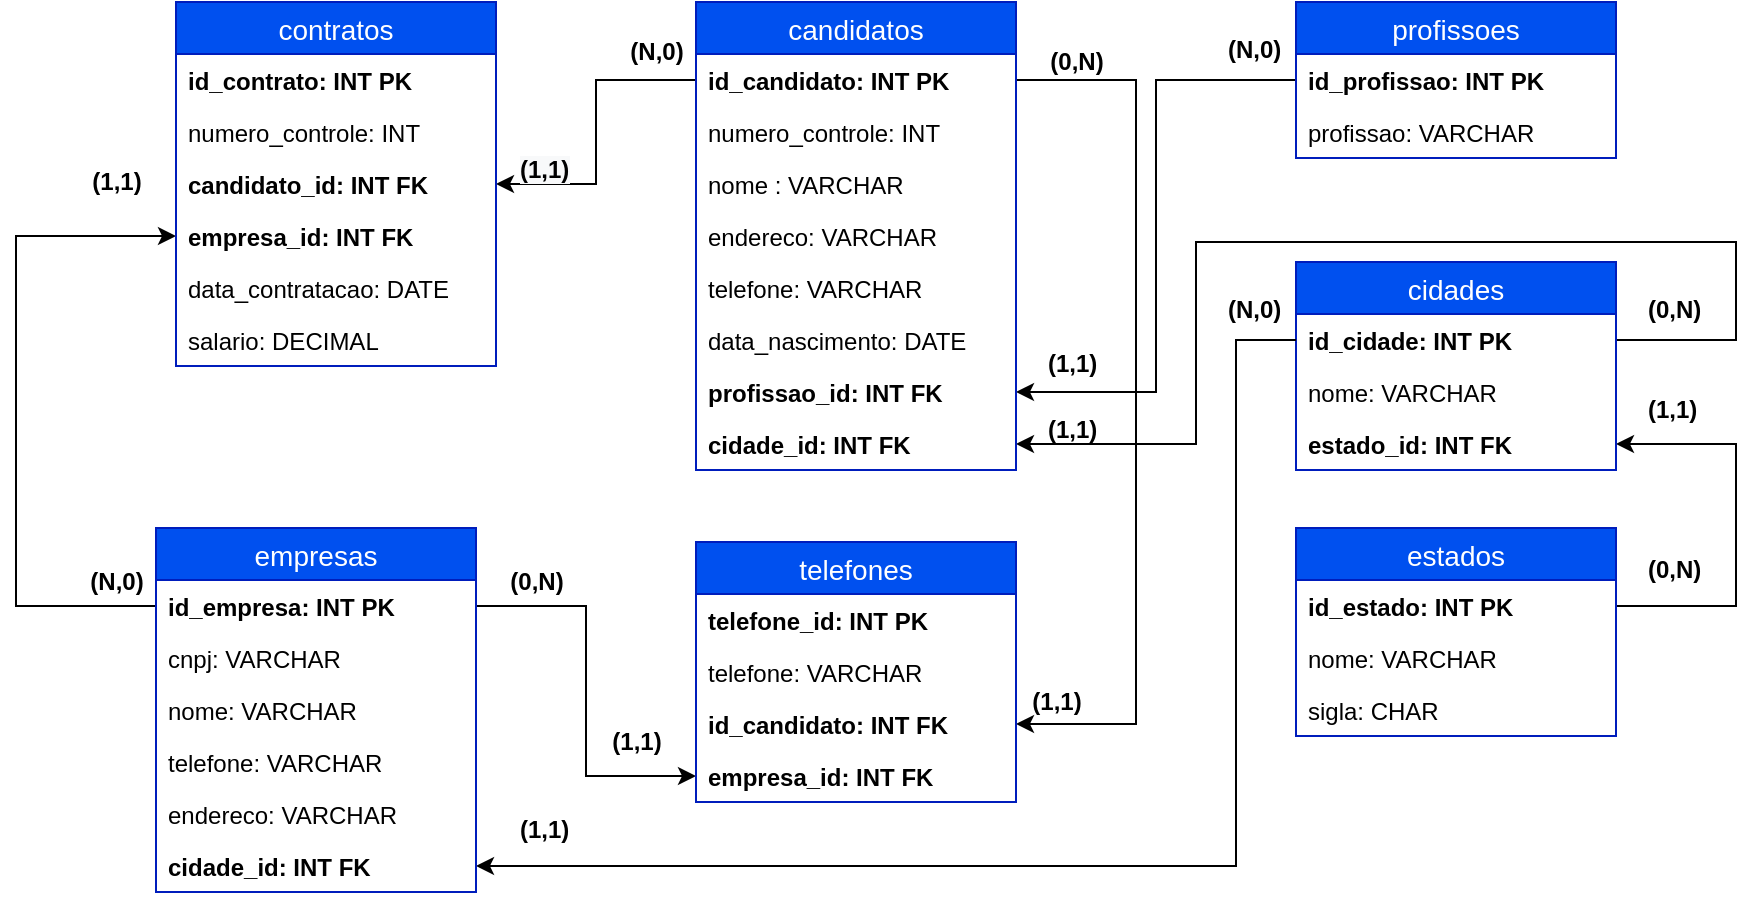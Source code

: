 <mxfile version="13.4.5" type="device"><diagram id="aK8bvTFHYtHFupmu8_Yt" name="Página-1"><mxGraphModel dx="1919" dy="494" grid="1" gridSize="10" guides="1" tooltips="1" connect="1" arrows="1" fold="1" page="1" pageScale="1" pageWidth="827" pageHeight="1169" math="0" shadow="0"><root><mxCell id="0"/><mxCell id="1" parent="0"/><mxCell id="PtxctF2BQXcvjFSIW_fI-15" style="edgeStyle=orthogonalEdgeStyle;rounded=0;orthogonalLoop=1;jettySize=auto;html=1;exitX=0;exitY=0.5;exitDx=0;exitDy=0;entryX=1;entryY=0.5;entryDx=0;entryDy=0;" parent="1" source="PtxctF2BQXcvjFSIW_fI-11" target="PtxctF2BQXcvjFSIW_fI-9" edge="1"><mxGeometry relative="1" as="geometry"/></mxCell><mxCell id="PtxctF2BQXcvjFSIW_fI-26" style="edgeStyle=orthogonalEdgeStyle;rounded=0;orthogonalLoop=1;jettySize=auto;html=1;exitX=0;exitY=0.5;exitDx=0;exitDy=0;entryX=1;entryY=0.5;entryDx=0;entryDy=0;" parent="1" source="PtxctF2BQXcvjFSIW_fI-2" target="PtxctF2BQXcvjFSIW_fI-24" edge="1"><mxGeometry relative="1" as="geometry"/></mxCell><mxCell id="PtxctF2BQXcvjFSIW_fI-28" style="edgeStyle=orthogonalEdgeStyle;rounded=0;orthogonalLoop=1;jettySize=auto;html=1;exitX=0;exitY=0.5;exitDx=0;exitDy=0;entryX=0;entryY=0.5;entryDx=0;entryDy=0;" parent="1" source="PtxctF2BQXcvjFSIW_fI-17" target="PtxctF2BQXcvjFSIW_fI-25" edge="1"><mxGeometry relative="1" as="geometry"><Array as="points"><mxPoint x="-70" y="422"/><mxPoint x="-70" y="237"/></Array></mxGeometry></mxCell><mxCell id="dlsezzdkpHJc6IQp5bOX-8" style="edgeStyle=orthogonalEdgeStyle;rounded=0;orthogonalLoop=1;jettySize=auto;html=1;exitX=1;exitY=0.5;exitDx=0;exitDy=0;entryX=0;entryY=0.5;entryDx=0;entryDy=0;" parent="1" source="PtxctF2BQXcvjFSIW_fI-17" target="dlsezzdkpHJc6IQp5bOX-7" edge="1"><mxGeometry relative="1" as="geometry"/></mxCell><mxCell id="dlsezzdkpHJc6IQp5bOX-9" style="edgeStyle=orthogonalEdgeStyle;rounded=0;orthogonalLoop=1;jettySize=auto;html=1;exitX=1;exitY=0.5;exitDx=0;exitDy=0;entryX=1;entryY=0.5;entryDx=0;entryDy=0;" parent="1" source="PtxctF2BQXcvjFSIW_fI-2" target="dlsezzdkpHJc6IQp5bOX-4" edge="1"><mxGeometry relative="1" as="geometry"><Array as="points"><mxPoint x="490" y="159"/><mxPoint x="490" y="481"/></Array></mxGeometry></mxCell><mxCell id="dlsezzdkpHJc6IQp5bOX-19" style="edgeStyle=orthogonalEdgeStyle;rounded=0;orthogonalLoop=1;jettySize=auto;html=1;exitX=1;exitY=0.5;exitDx=0;exitDy=0;entryX=1;entryY=0.5;entryDx=0;entryDy=0;" parent="1" source="dlsezzdkpHJc6IQp5bOX-15" target="dlsezzdkpHJc6IQp5bOX-18" edge="1"><mxGeometry relative="1" as="geometry"><Array as="points"><mxPoint x="790" y="422"/><mxPoint x="790" y="341"/></Array></mxGeometry></mxCell><mxCell id="dlsezzdkpHJc6IQp5bOX-21" style="edgeStyle=orthogonalEdgeStyle;rounded=0;orthogonalLoop=1;jettySize=auto;html=1;exitX=1;exitY=0.5;exitDx=0;exitDy=0;entryX=1;entryY=0.5;entryDx=0;entryDy=0;" parent="1" source="dlsezzdkpHJc6IQp5bOX-11" target="dlsezzdkpHJc6IQp5bOX-20" edge="1"><mxGeometry relative="1" as="geometry"><Array as="points"><mxPoint x="790" y="289"/><mxPoint x="790" y="240"/><mxPoint x="520" y="240"/><mxPoint x="520" y="341"/></Array></mxGeometry></mxCell><mxCell id="dlsezzdkpHJc6IQp5bOX-10" value="cidades" style="swimlane;fontStyle=0;childLayout=stackLayout;horizontal=1;startSize=26;horizontalStack=0;resizeParent=1;resizeParentMax=0;resizeLast=0;collapsible=1;marginBottom=0;align=center;fontSize=14;fillColor=#0050ef;strokeColor=#001DBC;fontColor=#ffffff;" parent="1" vertex="1"><mxGeometry x="570" y="250" width="160" height="104" as="geometry"/></mxCell><mxCell id="dlsezzdkpHJc6IQp5bOX-11" value="id_cidade: INT PK" style="text;strokeColor=none;fillColor=none;spacingLeft=4;spacingRight=4;overflow=hidden;rotatable=0;points=[[0,0.5],[1,0.5]];portConstraint=eastwest;fontSize=12;fontStyle=1" parent="dlsezzdkpHJc6IQp5bOX-10" vertex="1"><mxGeometry y="26" width="160" height="26" as="geometry"/></mxCell><mxCell id="dlsezzdkpHJc6IQp5bOX-12" value="nome: VARCHAR" style="text;strokeColor=none;fillColor=none;spacingLeft=4;spacingRight=4;overflow=hidden;rotatable=0;points=[[0,0.5],[1,0.5]];portConstraint=eastwest;fontSize=12;" parent="dlsezzdkpHJc6IQp5bOX-10" vertex="1"><mxGeometry y="52" width="160" height="26" as="geometry"/></mxCell><mxCell id="dlsezzdkpHJc6IQp5bOX-18" value="estado_id: INT FK" style="text;strokeColor=none;fillColor=none;spacingLeft=4;spacingRight=4;overflow=hidden;rotatable=0;points=[[0,0.5],[1,0.5]];portConstraint=eastwest;fontSize=12;fontStyle=1" parent="dlsezzdkpHJc6IQp5bOX-10" vertex="1"><mxGeometry y="78" width="160" height="26" as="geometry"/></mxCell><mxCell id="dlsezzdkpHJc6IQp5bOX-14" value="estados" style="swimlane;fontStyle=0;childLayout=stackLayout;horizontal=1;startSize=26;horizontalStack=0;resizeParent=1;resizeParentMax=0;resizeLast=0;collapsible=1;marginBottom=0;align=center;fontSize=14;fillColor=#0050ef;strokeColor=#001DBC;fontColor=#ffffff;" parent="1" vertex="1"><mxGeometry x="570" y="383" width="160" height="104" as="geometry"/></mxCell><mxCell id="dlsezzdkpHJc6IQp5bOX-15" value="id_estado: INT PK" style="text;strokeColor=none;fillColor=none;spacingLeft=4;spacingRight=4;overflow=hidden;rotatable=0;points=[[0,0.5],[1,0.5]];portConstraint=eastwest;fontSize=12;fontStyle=1" parent="dlsezzdkpHJc6IQp5bOX-14" vertex="1"><mxGeometry y="26" width="160" height="26" as="geometry"/></mxCell><mxCell id="dlsezzdkpHJc6IQp5bOX-16" value="nome: VARCHAR" style="text;strokeColor=none;fillColor=none;spacingLeft=4;spacingRight=4;overflow=hidden;rotatable=0;points=[[0,0.5],[1,0.5]];portConstraint=eastwest;fontSize=12;" parent="dlsezzdkpHJc6IQp5bOX-14" vertex="1"><mxGeometry y="52" width="160" height="26" as="geometry"/></mxCell><mxCell id="dlsezzdkpHJc6IQp5bOX-17" value="sigla: CHAR" style="text;strokeColor=none;fillColor=none;spacingLeft=4;spacingRight=4;overflow=hidden;rotatable=0;points=[[0,0.5],[1,0.5]];portConstraint=eastwest;fontSize=12;" parent="dlsezzdkpHJc6IQp5bOX-14" vertex="1"><mxGeometry y="78" width="160" height="26" as="geometry"/></mxCell><mxCell id="dlsezzdkpHJc6IQp5bOX-24" style="edgeStyle=orthogonalEdgeStyle;rounded=0;orthogonalLoop=1;jettySize=auto;html=1;exitX=0;exitY=0.5;exitDx=0;exitDy=0;entryX=1;entryY=0.5;entryDx=0;entryDy=0;" parent="1" source="dlsezzdkpHJc6IQp5bOX-11" target="dlsezzdkpHJc6IQp5bOX-23" edge="1"><mxGeometry relative="1" as="geometry"><Array as="points"><mxPoint x="540" y="289"/><mxPoint x="540" y="552"/></Array></mxGeometry></mxCell><mxCell id="814G5B3WRPgMuPZNx4rL-1" value="(0,N)" style="text;strokeColor=none;fillColor=none;spacingLeft=4;spacingRight=4;overflow=hidden;rotatable=0;points=[[0,0.5],[1,0.5]];portConstraint=eastwest;fontSize=12;fontStyle=1" parent="1" vertex="1"><mxGeometry x="740" y="390" width="40" height="30" as="geometry"/></mxCell><mxCell id="814G5B3WRPgMuPZNx4rL-2" value="(1,1)" style="text;strokeColor=none;fillColor=none;spacingLeft=4;spacingRight=4;overflow=hidden;rotatable=0;points=[[0,0.5],[1,0.5]];portConstraint=eastwest;fontSize=12;fontStyle=1" parent="1" vertex="1"><mxGeometry x="740" y="310" width="40" height="30" as="geometry"/></mxCell><mxCell id="PtxctF2BQXcvjFSIW_fI-1" value="candidatos" style="swimlane;fontStyle=0;childLayout=stackLayout;horizontal=1;startSize=26;horizontalStack=0;resizeParent=1;resizeParentMax=0;resizeLast=0;collapsible=1;marginBottom=0;align=center;fontSize=14;fillColor=#0050ef;strokeColor=#001DBC;fontColor=#ffffff;" parent="1" vertex="1"><mxGeometry x="270" y="120" width="160" height="234" as="geometry"/></mxCell><mxCell id="PtxctF2BQXcvjFSIW_fI-2" value="id_candidato: INT PK" style="text;strokeColor=none;fillColor=none;spacingLeft=4;spacingRight=4;overflow=hidden;rotatable=0;points=[[0,0.5],[1,0.5]];portConstraint=eastwest;fontSize=12;fontStyle=1" parent="PtxctF2BQXcvjFSIW_fI-1" vertex="1"><mxGeometry y="26" width="160" height="26" as="geometry"/></mxCell><mxCell id="PtxctF2BQXcvjFSIW_fI-3" value="numero_controle: INT" style="text;strokeColor=none;fillColor=none;spacingLeft=4;spacingRight=4;overflow=hidden;rotatable=0;points=[[0,0.5],[1,0.5]];portConstraint=eastwest;fontSize=12;" parent="PtxctF2BQXcvjFSIW_fI-1" vertex="1"><mxGeometry y="52" width="160" height="26" as="geometry"/></mxCell><mxCell id="PtxctF2BQXcvjFSIW_fI-4" value="nome : VARCHAR" style="text;strokeColor=none;fillColor=none;spacingLeft=4;spacingRight=4;overflow=hidden;rotatable=0;points=[[0,0.5],[1,0.5]];portConstraint=eastwest;fontSize=12;" parent="PtxctF2BQXcvjFSIW_fI-1" vertex="1"><mxGeometry y="78" width="160" height="26" as="geometry"/></mxCell><mxCell id="PtxctF2BQXcvjFSIW_fI-6" value="endereco: VARCHAR" style="text;strokeColor=none;fillColor=none;spacingLeft=4;spacingRight=4;overflow=hidden;rotatable=0;points=[[0,0.5],[1,0.5]];portConstraint=eastwest;fontSize=12;" parent="PtxctF2BQXcvjFSIW_fI-1" vertex="1"><mxGeometry y="104" width="160" height="26" as="geometry"/></mxCell><mxCell id="PtxctF2BQXcvjFSIW_fI-7" value="telefone: VARCHAR" style="text;strokeColor=none;fillColor=none;spacingLeft=4;spacingRight=4;overflow=hidden;rotatable=0;points=[[0,0.5],[1,0.5]];portConstraint=eastwest;fontSize=12;" parent="PtxctF2BQXcvjFSIW_fI-1" vertex="1"><mxGeometry y="130" width="160" height="26" as="geometry"/></mxCell><mxCell id="PtxctF2BQXcvjFSIW_fI-8" value="data_nascimento: DATE" style="text;strokeColor=none;fillColor=none;spacingLeft=4;spacingRight=4;overflow=hidden;rotatable=0;points=[[0,0.5],[1,0.5]];portConstraint=eastwest;fontSize=12;" parent="PtxctF2BQXcvjFSIW_fI-1" vertex="1"><mxGeometry y="156" width="160" height="26" as="geometry"/></mxCell><mxCell id="PtxctF2BQXcvjFSIW_fI-9" value="profissao_id: INT FK" style="text;strokeColor=none;fillColor=none;spacingLeft=4;spacingRight=4;overflow=hidden;rotatable=0;points=[[0,0.5],[1,0.5]];portConstraint=eastwest;fontSize=12;fontStyle=1" parent="PtxctF2BQXcvjFSIW_fI-1" vertex="1"><mxGeometry y="182" width="160" height="26" as="geometry"/></mxCell><mxCell id="dlsezzdkpHJc6IQp5bOX-20" value="cidade_id: INT FK" style="text;strokeColor=none;fillColor=none;spacingLeft=4;spacingRight=4;overflow=hidden;rotatable=0;points=[[0,0.5],[1,0.5]];portConstraint=eastwest;fontSize=12;fontStyle=1" parent="PtxctF2BQXcvjFSIW_fI-1" vertex="1"><mxGeometry y="208" width="160" height="26" as="geometry"/></mxCell><mxCell id="dlsezzdkpHJc6IQp5bOX-1" value="telefones" style="swimlane;fontStyle=0;childLayout=stackLayout;horizontal=1;startSize=26;horizontalStack=0;resizeParent=1;resizeParentMax=0;resizeLast=0;collapsible=1;marginBottom=0;align=center;fontSize=14;fillColor=#0050ef;strokeColor=#001DBC;fontColor=#ffffff;" parent="1" vertex="1"><mxGeometry x="270" y="390" width="160" height="130" as="geometry"/></mxCell><mxCell id="dlsezzdkpHJc6IQp5bOX-2" value="telefone_id: INT PK" style="text;strokeColor=none;fillColor=none;spacingLeft=4;spacingRight=4;overflow=hidden;rotatable=0;points=[[0,0.5],[1,0.5]];portConstraint=eastwest;fontSize=12;fontStyle=1" parent="dlsezzdkpHJc6IQp5bOX-1" vertex="1"><mxGeometry y="26" width="160" height="26" as="geometry"/></mxCell><mxCell id="dlsezzdkpHJc6IQp5bOX-3" value="telefone: VARCHAR" style="text;strokeColor=none;fillColor=none;spacingLeft=4;spacingRight=4;overflow=hidden;rotatable=0;points=[[0,0.5],[1,0.5]];portConstraint=eastwest;fontSize=12;" parent="dlsezzdkpHJc6IQp5bOX-1" vertex="1"><mxGeometry y="52" width="160" height="26" as="geometry"/></mxCell><mxCell id="dlsezzdkpHJc6IQp5bOX-4" value="id_candidato: INT FK" style="text;strokeColor=none;fillColor=none;spacingLeft=4;spacingRight=4;overflow=hidden;rotatable=0;points=[[0,0.5],[1,0.5]];portConstraint=eastwest;fontSize=12;fontStyle=1" parent="dlsezzdkpHJc6IQp5bOX-1" vertex="1"><mxGeometry y="78" width="160" height="26" as="geometry"/></mxCell><mxCell id="dlsezzdkpHJc6IQp5bOX-7" value="empresa_id: INT FK" style="text;strokeColor=none;fillColor=none;spacingLeft=4;spacingRight=4;overflow=hidden;rotatable=0;points=[[0,0.5],[1,0.5]];portConstraint=eastwest;fontSize=12;fontStyle=1" parent="dlsezzdkpHJc6IQp5bOX-1" vertex="1"><mxGeometry y="104" width="160" height="26" as="geometry"/></mxCell><mxCell id="PtxctF2BQXcvjFSIW_fI-10" value="profissoes" style="swimlane;fontStyle=0;childLayout=stackLayout;horizontal=1;startSize=26;horizontalStack=0;resizeParent=1;resizeParentMax=0;resizeLast=0;collapsible=1;marginBottom=0;align=center;fontSize=14;fillColor=#0050ef;strokeColor=#001DBC;fontColor=#ffffff;" parent="1" vertex="1"><mxGeometry x="570" y="120" width="160" height="78" as="geometry"/></mxCell><mxCell id="PtxctF2BQXcvjFSIW_fI-11" value="id_profissao: INT PK" style="text;strokeColor=none;fillColor=none;spacingLeft=4;spacingRight=4;overflow=hidden;rotatable=0;points=[[0,0.5],[1,0.5]];portConstraint=eastwest;fontSize=12;fontStyle=1" parent="PtxctF2BQXcvjFSIW_fI-10" vertex="1"><mxGeometry y="26" width="160" height="26" as="geometry"/></mxCell><mxCell id="PtxctF2BQXcvjFSIW_fI-12" value="profissao: VARCHAR" style="text;strokeColor=none;fillColor=none;spacingLeft=4;spacingRight=4;overflow=hidden;rotatable=0;points=[[0,0.5],[1,0.5]];portConstraint=eastwest;fontSize=12;" parent="PtxctF2BQXcvjFSIW_fI-10" vertex="1"><mxGeometry y="52" width="160" height="26" as="geometry"/></mxCell><mxCell id="814G5B3WRPgMuPZNx4rL-3" value="(N,0)" style="text;strokeColor=none;fillColor=none;spacingLeft=4;spacingRight=4;overflow=hidden;rotatable=0;points=[[0,0.5],[1,0.5]];portConstraint=eastwest;fontSize=12;fontStyle=1" parent="1" vertex="1"><mxGeometry x="530" y="260" width="40" height="30" as="geometry"/></mxCell><mxCell id="814G5B3WRPgMuPZNx4rL-4" value="(0,N)" style="text;strokeColor=none;fillColor=none;spacingLeft=4;spacingRight=4;overflow=hidden;rotatable=0;points=[[0,0.5],[1,0.5]];portConstraint=eastwest;fontSize=12;fontStyle=1" parent="1" vertex="1"><mxGeometry x="740" y="260" width="40" height="30" as="geometry"/></mxCell><mxCell id="814G5B3WRPgMuPZNx4rL-5" value="(1,1)" style="text;strokeColor=none;fillColor=none;spacingLeft=4;spacingRight=4;overflow=hidden;rotatable=0;points=[[0,0.5],[1,0.5]];portConstraint=eastwest;fontSize=12;fontStyle=1" parent="1" vertex="1"><mxGeometry x="440" y="287" width="40" height="30" as="geometry"/></mxCell><mxCell id="814G5B3WRPgMuPZNx4rL-7" value="(1,1)" style="text;strokeColor=none;fillColor=none;spacingLeft=4;spacingRight=4;overflow=hidden;rotatable=0;points=[[0,0.5],[1,0.5]];portConstraint=eastwest;fontSize=12;fontStyle=1" parent="1" vertex="1"><mxGeometry x="440" y="320" width="40" height="30" as="geometry"/></mxCell><mxCell id="814G5B3WRPgMuPZNx4rL-8" value="(N,0)" style="text;strokeColor=none;fillColor=none;spacingLeft=4;spacingRight=4;overflow=hidden;rotatable=0;points=[[0,0.5],[1,0.5]];portConstraint=eastwest;fontSize=12;fontStyle=1" parent="1" vertex="1"><mxGeometry x="530" y="130" width="40" height="30" as="geometry"/></mxCell><mxCell id="814G5B3WRPgMuPZNx4rL-9" value="&lt;b style=&quot;color: rgb(0, 0, 0); font-family: helvetica; font-size: 12px; font-style: normal; letter-spacing: normal; text-align: left; text-indent: 0px; text-transform: none; word-spacing: 0px;&quot;&gt;(1,1)&lt;/b&gt;" style="text;whiteSpace=wrap;html=1;" parent="1" vertex="1"><mxGeometry x="180" y="520" width="50" height="30" as="geometry"/></mxCell><mxCell id="2" value="&lt;b&gt;(0,N)&lt;/b&gt;" style="text;html=1;align=center;verticalAlign=middle;resizable=0;points=[];autosize=1;" parent="1" vertex="1"><mxGeometry x="440" y="140" width="40" height="20" as="geometry"/></mxCell><mxCell id="814G5B3WRPgMuPZNx4rL-10" value="&lt;b&gt;(1,1)&lt;/b&gt;" style="text;html=1;align=center;verticalAlign=middle;resizable=0;points=[];autosize=1;" parent="1" vertex="1"><mxGeometry x="430" y="460" width="40" height="20" as="geometry"/></mxCell><mxCell id="814G5B3WRPgMuPZNx4rL-11" value="&lt;b&gt;(0,N)&lt;/b&gt;" style="text;html=1;align=center;verticalAlign=middle;resizable=0;points=[];autosize=1;" parent="1" vertex="1"><mxGeometry x="170" y="400" width="40" height="20" as="geometry"/></mxCell><mxCell id="814G5B3WRPgMuPZNx4rL-12" value="&lt;b&gt;(1,1)&lt;/b&gt;" style="text;html=1;align=center;verticalAlign=middle;resizable=0;points=[];autosize=1;" parent="1" vertex="1"><mxGeometry x="220" y="480" width="40" height="20" as="geometry"/></mxCell><mxCell id="814G5B3WRPgMuPZNx4rL-13" value="&lt;b&gt;(N,0)&lt;/b&gt;" style="text;html=1;align=center;verticalAlign=middle;resizable=0;points=[];autosize=1;" parent="1" vertex="1"><mxGeometry x="-40" y="400" width="40" height="20" as="geometry"/></mxCell><mxCell id="814G5B3WRPgMuPZNx4rL-14" value="&lt;b&gt;(N,0)&lt;/b&gt;" style="text;html=1;align=center;verticalAlign=middle;resizable=0;points=[];autosize=1;" parent="1" vertex="1"><mxGeometry x="230" y="135" width="40" height="20" as="geometry"/></mxCell><mxCell id="814G5B3WRPgMuPZNx4rL-15" value="&lt;b&gt;(1,1)&lt;/b&gt;" style="text;html=1;align=center;verticalAlign=middle;resizable=0;points=[];autosize=1;" parent="1" vertex="1"><mxGeometry x="-40" y="200" width="40" height="20" as="geometry"/></mxCell><mxCell id="814G5B3WRPgMuPZNx4rL-16" value="&lt;b style=&quot;color: rgb(0, 0, 0); font-family: helvetica; font-size: 12px; font-style: normal; letter-spacing: normal; text-align: center; text-indent: 0px; text-transform: none; word-spacing: 0px; background-color: rgb(248, 249, 250);&quot;&gt;(1,1)&lt;/b&gt;" style="text;whiteSpace=wrap;html=1;" parent="1" vertex="1"><mxGeometry x="180" y="190" width="50" height="30" as="geometry"/></mxCell><mxCell id="PtxctF2BQXcvjFSIW_fI-22" value="contratos" style="swimlane;fontStyle=0;childLayout=stackLayout;horizontal=1;startSize=26;horizontalStack=0;resizeParent=1;resizeParentMax=0;resizeLast=0;collapsible=1;marginBottom=0;align=center;fontSize=14;fillColor=#0050ef;strokeColor=#001DBC;fontColor=#ffffff;" parent="1" vertex="1"><mxGeometry x="10" y="120" width="160" height="182" as="geometry"/></mxCell><mxCell id="PtxctF2BQXcvjFSIW_fI-23" value="id_contrato: INT PK" style="text;strokeColor=none;fillColor=none;spacingLeft=4;spacingRight=4;overflow=hidden;rotatable=0;points=[[0,0.5],[1,0.5]];portConstraint=eastwest;fontSize=12;fontStyle=1" parent="PtxctF2BQXcvjFSIW_fI-22" vertex="1"><mxGeometry y="26" width="160" height="26" as="geometry"/></mxCell><mxCell id="PtxctF2BQXcvjFSIW_fI-27" value="numero_controle: INT" style="text;strokeColor=none;fillColor=none;spacingLeft=4;spacingRight=4;overflow=hidden;rotatable=0;points=[[0,0.5],[1,0.5]];portConstraint=eastwest;fontSize=12;" parent="PtxctF2BQXcvjFSIW_fI-22" vertex="1"><mxGeometry y="52" width="160" height="26" as="geometry"/></mxCell><mxCell id="PtxctF2BQXcvjFSIW_fI-24" value="candidato_id: INT FK" style="text;strokeColor=none;fillColor=none;spacingLeft=4;spacingRight=4;overflow=hidden;rotatable=0;points=[[0,0.5],[1,0.5]];portConstraint=eastwest;fontSize=12;fontStyle=1" parent="PtxctF2BQXcvjFSIW_fI-22" vertex="1"><mxGeometry y="78" width="160" height="26" as="geometry"/></mxCell><mxCell id="PtxctF2BQXcvjFSIW_fI-25" value="empresa_id: INT FK" style="text;strokeColor=none;fillColor=none;spacingLeft=4;spacingRight=4;overflow=hidden;rotatable=0;points=[[0,0.5],[1,0.5]];portConstraint=eastwest;fontSize=12;fontStyle=1" parent="PtxctF2BQXcvjFSIW_fI-22" vertex="1"><mxGeometry y="104" width="160" height="26" as="geometry"/></mxCell><mxCell id="PtxctF2BQXcvjFSIW_fI-29" value="data_contratacao: DATE" style="text;strokeColor=none;fillColor=none;spacingLeft=4;spacingRight=4;overflow=hidden;rotatable=0;points=[[0,0.5],[1,0.5]];portConstraint=eastwest;fontSize=12;" parent="PtxctF2BQXcvjFSIW_fI-22" vertex="1"><mxGeometry y="130" width="160" height="26" as="geometry"/></mxCell><mxCell id="PtxctF2BQXcvjFSIW_fI-30" value="salario: DECIMAL" style="text;strokeColor=none;fillColor=none;spacingLeft=4;spacingRight=4;overflow=hidden;rotatable=0;points=[[0,0.5],[1,0.5]];portConstraint=eastwest;fontSize=12;" parent="PtxctF2BQXcvjFSIW_fI-22" vertex="1"><mxGeometry y="156" width="160" height="26" as="geometry"/></mxCell><mxCell id="PtxctF2BQXcvjFSIW_fI-16" value="empresas" style="swimlane;fontStyle=0;childLayout=stackLayout;horizontal=1;startSize=26;horizontalStack=0;resizeParent=1;resizeParentMax=0;resizeLast=0;collapsible=1;marginBottom=0;align=center;fontSize=14;fillColor=#0050ef;strokeColor=#001DBC;fontColor=#ffffff;" parent="1" vertex="1"><mxGeometry y="383" width="160" height="182" as="geometry"/></mxCell><mxCell id="PtxctF2BQXcvjFSIW_fI-17" value="id_empresa: INT PK" style="text;strokeColor=none;fillColor=none;spacingLeft=4;spacingRight=4;overflow=hidden;rotatable=0;points=[[0,0.5],[1,0.5]];portConstraint=eastwest;fontSize=12;fontStyle=1" parent="PtxctF2BQXcvjFSIW_fI-16" vertex="1"><mxGeometry y="26" width="160" height="26" as="geometry"/></mxCell><mxCell id="PtxctF2BQXcvjFSIW_fI-18" value="cnpj: VARCHAR" style="text;strokeColor=none;fillColor=none;spacingLeft=4;spacingRight=4;overflow=hidden;rotatable=0;points=[[0,0.5],[1,0.5]];portConstraint=eastwest;fontSize=12;" parent="PtxctF2BQXcvjFSIW_fI-16" vertex="1"><mxGeometry y="52" width="160" height="26" as="geometry"/></mxCell><mxCell id="PtxctF2BQXcvjFSIW_fI-19" value="nome: VARCHAR" style="text;strokeColor=none;fillColor=none;spacingLeft=4;spacingRight=4;overflow=hidden;rotatable=0;points=[[0,0.5],[1,0.5]];portConstraint=eastwest;fontSize=12;" parent="PtxctF2BQXcvjFSIW_fI-16" vertex="1"><mxGeometry y="78" width="160" height="26" as="geometry"/></mxCell><mxCell id="PtxctF2BQXcvjFSIW_fI-20" value="telefone: VARCHAR" style="text;strokeColor=none;fillColor=none;spacingLeft=4;spacingRight=4;overflow=hidden;rotatable=0;points=[[0,0.5],[1,0.5]];portConstraint=eastwest;fontSize=12;" parent="PtxctF2BQXcvjFSIW_fI-16" vertex="1"><mxGeometry y="104" width="160" height="26" as="geometry"/></mxCell><mxCell id="PtxctF2BQXcvjFSIW_fI-21" value="endereco: VARCHAR" style="text;strokeColor=none;fillColor=none;spacingLeft=4;spacingRight=4;overflow=hidden;rotatable=0;points=[[0,0.5],[1,0.5]];portConstraint=eastwest;fontSize=12;" parent="PtxctF2BQXcvjFSIW_fI-16" vertex="1"><mxGeometry y="130" width="160" height="26" as="geometry"/></mxCell><mxCell id="dlsezzdkpHJc6IQp5bOX-23" value="cidade_id: INT FK" style="text;strokeColor=none;fillColor=none;spacingLeft=4;spacingRight=4;overflow=hidden;rotatable=0;points=[[0,0.5],[1,0.5]];portConstraint=eastwest;fontSize=12;fontStyle=1" parent="PtxctF2BQXcvjFSIW_fI-16" vertex="1"><mxGeometry y="156" width="160" height="26" as="geometry"/></mxCell></root></mxGraphModel></diagram></mxfile>